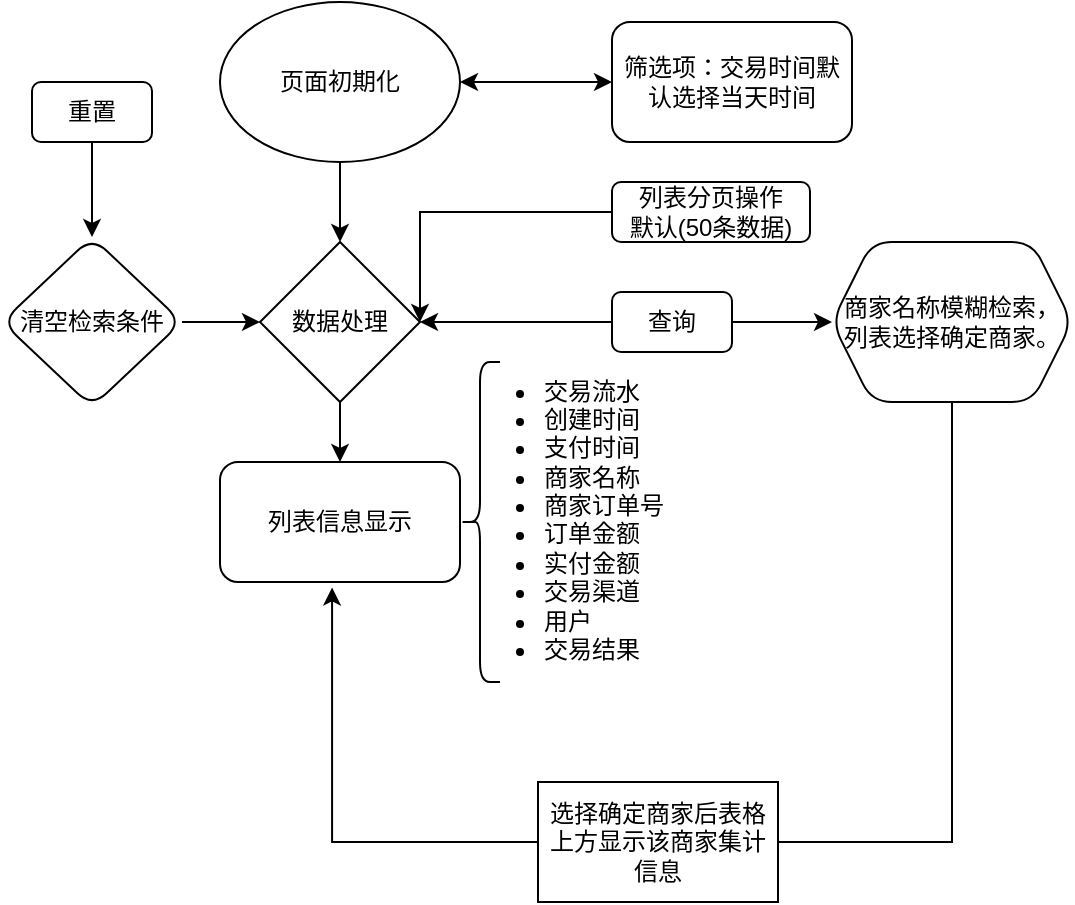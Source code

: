 <mxfile version="18.0.2" type="github" pages="2">
  <diagram id="tyHgqEIjU6o3Pv9ZOMte" name="财务管理-交易流水">
    <mxGraphModel dx="1271" dy="607" grid="1" gridSize="10" guides="1" tooltips="1" connect="1" arrows="1" fold="1" page="1" pageScale="1" pageWidth="827" pageHeight="1169" math="0" shadow="0">
      <root>
        <mxCell id="0" />
        <mxCell id="1" parent="0" />
        <mxCell id="6D0HrItTGt4XPZfBbay5-1" value="页面初期化" style="ellipse;whiteSpace=wrap;html=1;" parent="1" vertex="1">
          <mxGeometry x="255" y="50" width="120" height="80" as="geometry" />
        </mxCell>
        <mxCell id="6D0HrItTGt4XPZfBbay5-2" value="" style="endArrow=classic;startArrow=classic;html=1;rounded=0;exitX=1;exitY=0.5;exitDx=0;exitDy=0;" parent="1" source="6D0HrItTGt4XPZfBbay5-1" edge="1">
          <mxGeometry width="50" height="50" relative="1" as="geometry">
            <mxPoint x="391" y="110" as="sourcePoint" />
            <mxPoint x="451" y="90" as="targetPoint" />
          </mxGeometry>
        </mxCell>
        <mxCell id="6D0HrItTGt4XPZfBbay5-3" value="筛选项：交易时间默认选择当天时间" style="rounded=1;whiteSpace=wrap;html=1;" parent="1" vertex="1">
          <mxGeometry x="451" y="60" width="120" height="60" as="geometry" />
        </mxCell>
        <mxCell id="6D0HrItTGt4XPZfBbay5-4" value="" style="endArrow=classic;html=1;rounded=0;exitX=0.5;exitY=1;exitDx=0;exitDy=0;" parent="1" source="6D0HrItTGt4XPZfBbay5-1" edge="1">
          <mxGeometry width="50" height="50" relative="1" as="geometry">
            <mxPoint x="311" y="190" as="sourcePoint" />
            <mxPoint x="315" y="170" as="targetPoint" />
          </mxGeometry>
        </mxCell>
        <mxCell id="6D0HrItTGt4XPZfBbay5-5" value="列表信息显示" style="rounded=1;whiteSpace=wrap;html=1;" parent="1" vertex="1">
          <mxGeometry x="255" y="280" width="120" height="60" as="geometry" />
        </mxCell>
        <mxCell id="6D0HrItTGt4XPZfBbay5-8" value="" style="edgeStyle=orthogonalEdgeStyle;rounded=0;orthogonalLoop=1;jettySize=auto;html=1;" parent="1" source="6D0HrItTGt4XPZfBbay5-6" target="6D0HrItTGt4XPZfBbay5-5" edge="1">
          <mxGeometry relative="1" as="geometry" />
        </mxCell>
        <mxCell id="6D0HrItTGt4XPZfBbay5-6" value="数据处理" style="rhombus;whiteSpace=wrap;html=1;" parent="1" vertex="1">
          <mxGeometry x="275" y="170" width="80" height="80" as="geometry" />
        </mxCell>
        <mxCell id="6D0HrItTGt4XPZfBbay5-9" value="" style="shape=curlyBracket;whiteSpace=wrap;html=1;rounded=1;" parent="1" vertex="1">
          <mxGeometry x="375" y="230" width="20" height="160" as="geometry" />
        </mxCell>
        <mxCell id="6D0HrItTGt4XPZfBbay5-10" value="&lt;ul&gt;&lt;li&gt;交易流水&lt;/li&gt;&lt;li&gt;创建时间&lt;/li&gt;&lt;li&gt;支付时间&lt;/li&gt;&lt;li&gt;商家名称&lt;/li&gt;&lt;li&gt;商家订单号&lt;/li&gt;&lt;li&gt;订单金额&lt;/li&gt;&lt;li&gt;实付金额&lt;/li&gt;&lt;li&gt;交易渠道&lt;/li&gt;&lt;li&gt;用户&lt;/li&gt;&lt;li&gt;交易结果&lt;/li&gt;&lt;/ul&gt;" style="text;strokeColor=none;fillColor=none;html=1;whiteSpace=wrap;verticalAlign=middle;overflow=hidden;" parent="1" vertex="1">
          <mxGeometry x="375" y="223" width="126" height="160" as="geometry" />
        </mxCell>
        <mxCell id="6D0HrItTGt4XPZfBbay5-17" value="" style="edgeStyle=orthogonalEdgeStyle;rounded=0;orthogonalLoop=1;jettySize=auto;html=1;" parent="1" source="6D0HrItTGt4XPZfBbay5-11" target="6D0HrItTGt4XPZfBbay5-6" edge="1">
          <mxGeometry relative="1" as="geometry" />
        </mxCell>
        <mxCell id="6D0HrItTGt4XPZfBbay5-22" value="" style="edgeStyle=orthogonalEdgeStyle;rounded=0;orthogonalLoop=1;jettySize=auto;html=1;" parent="1" source="6D0HrItTGt4XPZfBbay5-11" target="6D0HrItTGt4XPZfBbay5-21" edge="1">
          <mxGeometry relative="1" as="geometry" />
        </mxCell>
        <mxCell id="6D0HrItTGt4XPZfBbay5-11" value="查询" style="rounded=1;whiteSpace=wrap;html=1;" parent="1" vertex="1">
          <mxGeometry x="451" y="195" width="60" height="30" as="geometry" />
        </mxCell>
        <mxCell id="6D0HrItTGt4XPZfBbay5-14" value="" style="edgeStyle=orthogonalEdgeStyle;rounded=0;orthogonalLoop=1;jettySize=auto;html=1;" parent="1" source="6D0HrItTGt4XPZfBbay5-12" target="6D0HrItTGt4XPZfBbay5-13" edge="1">
          <mxGeometry relative="1" as="geometry" />
        </mxCell>
        <mxCell id="6D0HrItTGt4XPZfBbay5-12" value="重置" style="rounded=1;whiteSpace=wrap;html=1;" parent="1" vertex="1">
          <mxGeometry x="161" y="90" width="60" height="30" as="geometry" />
        </mxCell>
        <mxCell id="6D0HrItTGt4XPZfBbay5-15" value="" style="edgeStyle=orthogonalEdgeStyle;rounded=0;orthogonalLoop=1;jettySize=auto;html=1;exitX=1;exitY=0.5;exitDx=0;exitDy=0;" parent="1" source="6D0HrItTGt4XPZfBbay5-13" target="6D0HrItTGt4XPZfBbay5-6" edge="1">
          <mxGeometry relative="1" as="geometry" />
        </mxCell>
        <mxCell id="6D0HrItTGt4XPZfBbay5-13" value="清空检索条件" style="rhombus;whiteSpace=wrap;html=1;rounded=1;" parent="1" vertex="1">
          <mxGeometry x="146" y="167.5" width="90" height="85" as="geometry" />
        </mxCell>
        <mxCell id="6D0HrItTGt4XPZfBbay5-18" value="&lt;font style=&quot;vertical-align: inherit;&quot;&gt;&lt;font style=&quot;vertical-align: inherit;&quot;&gt;&lt;font style=&quot;vertical-align: inherit;&quot;&gt;列表分页操作&lt;/font&gt;&lt;/font&gt;&lt;/font&gt;&lt;br&gt;&lt;font style=&quot;vertical-align: inherit;&quot;&gt;&lt;font style=&quot;vertical-align: inherit;&quot;&gt;&lt;font style=&quot;vertical-align: inherit;&quot;&gt;默认(50条数据)&lt;/font&gt;&lt;/font&gt;&lt;/font&gt;" style="rounded=1;whiteSpace=wrap;html=1;" parent="1" vertex="1">
          <mxGeometry x="451" y="140" width="99" height="30" as="geometry" />
        </mxCell>
        <mxCell id="6D0HrItTGt4XPZfBbay5-19" value="" style="edgeStyle=segmentEdgeStyle;endArrow=classic;html=1;rounded=0;exitX=0;exitY=0.5;exitDx=0;exitDy=0;entryX=1;entryY=0.5;entryDx=0;entryDy=0;" parent="1" source="6D0HrItTGt4XPZfBbay5-18" target="6D0HrItTGt4XPZfBbay5-6" edge="1">
          <mxGeometry width="50" height="50" relative="1" as="geometry">
            <mxPoint x="381" y="180" as="sourcePoint" />
            <mxPoint x="431" y="130" as="targetPoint" />
          </mxGeometry>
        </mxCell>
        <mxCell id="6D0HrItTGt4XPZfBbay5-21" value="商家名称模糊检索，列表选择确定商家。" style="shape=hexagon;perimeter=hexagonPerimeter2;whiteSpace=wrap;html=1;fixedSize=1;rounded=1;" parent="1" vertex="1">
          <mxGeometry x="561" y="170" width="120" height="80" as="geometry" />
        </mxCell>
        <mxCell id="xcyrNZXDI6niKpbOveP0-1" value="" style="edgeStyle=elbowEdgeStyle;elbow=vertical;endArrow=classic;html=1;rounded=0;exitX=0.5;exitY=1;exitDx=0;exitDy=0;entryX=0.467;entryY=1.045;entryDx=0;entryDy=0;entryPerimeter=0;" edge="1" parent="1" source="6D0HrItTGt4XPZfBbay5-21" target="6D0HrItTGt4XPZfBbay5-5">
          <mxGeometry width="50" height="50" relative="1" as="geometry">
            <mxPoint x="610" y="370" as="sourcePoint" />
            <mxPoint x="660" y="320" as="targetPoint" />
            <Array as="points">
              <mxPoint x="470" y="470" />
            </Array>
          </mxGeometry>
        </mxCell>
        <mxCell id="xcyrNZXDI6niKpbOveP0-2" value="选择确定商家后表格上方显示该商家集计信息" style="rounded=0;whiteSpace=wrap;html=1;" vertex="1" parent="1">
          <mxGeometry x="414" y="440" width="120" height="60" as="geometry" />
        </mxCell>
      </root>
    </mxGraphModel>
  </diagram>
  <diagram id="DX6DTeR3ARkuzkmcMfpS" name="公示公告">
    <mxGraphModel dx="1271" dy="607" grid="1" gridSize="10" guides="1" tooltips="1" connect="1" arrows="1" fold="1" page="1" pageScale="1" pageWidth="827" pageHeight="1169" math="0" shadow="0">
      <root>
        <mxCell id="0" />
        <mxCell id="1" parent="0" />
        <mxCell id="EQ6t61vOee4W-k2je0nG-1" value="页面初期化" style="ellipse;whiteSpace=wrap;html=1;" parent="1" vertex="1">
          <mxGeometry x="388" y="40" width="120" height="80" as="geometry" />
        </mxCell>
        <mxCell id="EQ6t61vOee4W-k2je0nG-4" value="" style="endArrow=classic;html=1;rounded=0;exitX=0.5;exitY=1;exitDx=0;exitDy=0;" parent="1" source="EQ6t61vOee4W-k2je0nG-1" edge="1">
          <mxGeometry width="50" height="50" relative="1" as="geometry">
            <mxPoint x="444" y="180" as="sourcePoint" />
            <mxPoint x="448" y="160" as="targetPoint" />
          </mxGeometry>
        </mxCell>
        <mxCell id="EQ6t61vOee4W-k2je0nG-21" value="" style="edgeStyle=orthogonalEdgeStyle;rounded=0;orthogonalLoop=1;jettySize=auto;html=1;entryX=1;entryY=0.5;entryDx=0;entryDy=0;" parent="1" source="EQ6t61vOee4W-k2je0nG-5" target="EQ6t61vOee4W-k2je0nG-20" edge="1">
          <mxGeometry relative="1" as="geometry" />
        </mxCell>
        <mxCell id="EQ6t61vOee4W-k2je0nG-23" value="" style="edgeStyle=orthogonalEdgeStyle;rounded=0;orthogonalLoop=1;jettySize=auto;html=1;" parent="1" source="EQ6t61vOee4W-k2je0nG-5" target="EQ6t61vOee4W-k2je0nG-22" edge="1">
          <mxGeometry relative="1" as="geometry" />
        </mxCell>
        <mxCell id="EQ6t61vOee4W-k2je0nG-25" value="" style="edgeStyle=orthogonalEdgeStyle;rounded=0;orthogonalLoop=1;jettySize=auto;html=1;" parent="1" source="EQ6t61vOee4W-k2je0nG-5" target="EQ6t61vOee4W-k2je0nG-24" edge="1">
          <mxGeometry relative="1" as="geometry" />
        </mxCell>
        <mxCell id="EQ6t61vOee4W-k2je0nG-27" value="" style="edgeStyle=orthogonalEdgeStyle;rounded=0;orthogonalLoop=1;jettySize=auto;html=1;entryX=1;entryY=0.5;entryDx=0;entryDy=0;" parent="1" source="EQ6t61vOee4W-k2je0nG-5" target="EQ6t61vOee4W-k2je0nG-26" edge="1">
          <mxGeometry relative="1" as="geometry" />
        </mxCell>
        <mxCell id="EQ6t61vOee4W-k2je0nG-5" value="列表信息显示" style="rounded=1;whiteSpace=wrap;html=1;" parent="1" vertex="1">
          <mxGeometry x="388" y="320" width="120" height="60" as="geometry" />
        </mxCell>
        <mxCell id="EQ6t61vOee4W-k2je0nG-6" value="" style="edgeStyle=orthogonalEdgeStyle;rounded=0;orthogonalLoop=1;jettySize=auto;html=1;" parent="1" source="EQ6t61vOee4W-k2je0nG-7" target="EQ6t61vOee4W-k2je0nG-5" edge="1">
          <mxGeometry relative="1" as="geometry" />
        </mxCell>
        <mxCell id="EQ6t61vOee4W-k2je0nG-7" value="数据处理" style="rhombus;whiteSpace=wrap;html=1;" parent="1" vertex="1">
          <mxGeometry x="408" y="160" width="80" height="80" as="geometry" />
        </mxCell>
        <mxCell id="EQ6t61vOee4W-k2je0nG-8" value="" style="shape=curlyBracket;whiteSpace=wrap;html=1;rounded=1;size=0.5;" parent="1" vertex="1">
          <mxGeometry x="508" y="295" width="20" height="110" as="geometry" />
        </mxCell>
        <mxCell id="EQ6t61vOee4W-k2je0nG-10" value="" style="edgeStyle=orthogonalEdgeStyle;rounded=0;orthogonalLoop=1;jettySize=auto;html=1;" parent="1" source="EQ6t61vOee4W-k2je0nG-12" target="EQ6t61vOee4W-k2je0nG-7" edge="1">
          <mxGeometry relative="1" as="geometry" />
        </mxCell>
        <mxCell id="EQ6t61vOee4W-k2je0nG-12" value="查询" style="rounded=1;whiteSpace=wrap;html=1;" parent="1" vertex="1">
          <mxGeometry x="584" y="185" width="60" height="30" as="geometry" />
        </mxCell>
        <mxCell id="EQ6t61vOee4W-k2je0nG-13" value="" style="edgeStyle=orthogonalEdgeStyle;rounded=0;orthogonalLoop=1;jettySize=auto;html=1;" parent="1" source="EQ6t61vOee4W-k2je0nG-14" target="EQ6t61vOee4W-k2je0nG-16" edge="1">
          <mxGeometry relative="1" as="geometry" />
        </mxCell>
        <mxCell id="EQ6t61vOee4W-k2je0nG-14" value="重置" style="rounded=1;whiteSpace=wrap;html=1;" parent="1" vertex="1">
          <mxGeometry x="294" y="40" width="60" height="30" as="geometry" />
        </mxCell>
        <mxCell id="EQ6t61vOee4W-k2je0nG-15" value="" style="edgeStyle=orthogonalEdgeStyle;rounded=0;orthogonalLoop=1;jettySize=auto;html=1;exitX=1;exitY=0.5;exitDx=0;exitDy=0;" parent="1" source="EQ6t61vOee4W-k2je0nG-16" target="EQ6t61vOee4W-k2je0nG-7" edge="1">
          <mxGeometry relative="1" as="geometry">
            <Array as="points">
              <mxPoint x="388" y="133" />
              <mxPoint x="388" y="200" />
            </Array>
          </mxGeometry>
        </mxCell>
        <mxCell id="EQ6t61vOee4W-k2je0nG-16" value="清空检索条件" style="rhombus;whiteSpace=wrap;html=1;rounded=1;" parent="1" vertex="1">
          <mxGeometry x="279" y="90" width="90" height="85" as="geometry" />
        </mxCell>
        <mxCell id="EQ6t61vOee4W-k2je0nG-17" value="&lt;font style=&quot;vertical-align: inherit;&quot;&gt;&lt;font style=&quot;vertical-align: inherit;&quot;&gt;&lt;font style=&quot;vertical-align: inherit;&quot;&gt;&lt;font style=&quot;vertical-align: inherit;&quot;&gt;&lt;font style=&quot;vertical-align: inherit;&quot;&gt;&lt;font style=&quot;vertical-align: inherit;&quot;&gt;列表分页操作&lt;/font&gt;&lt;/font&gt;&lt;/font&gt;&lt;/font&gt;&lt;/font&gt;&lt;/font&gt;&lt;br&gt;&lt;font style=&quot;vertical-align: inherit;&quot;&gt;&lt;font style=&quot;vertical-align: inherit;&quot;&gt;&lt;font style=&quot;vertical-align: inherit;&quot;&gt;&lt;font style=&quot;vertical-align: inherit;&quot;&gt;&lt;font style=&quot;vertical-align: inherit;&quot;&gt;&lt;font style=&quot;vertical-align: inherit;&quot;&gt;&lt;font style=&quot;vertical-align: inherit;&quot;&gt;&lt;font style=&quot;vertical-align: inherit;&quot;&gt;默认(50条数据)&lt;/font&gt;&lt;/font&gt;&lt;/font&gt;&lt;/font&gt;&lt;/font&gt;&lt;/font&gt;&lt;/font&gt;&lt;/font&gt;" style="rounded=1;whiteSpace=wrap;html=1;" parent="1" vertex="1">
          <mxGeometry x="555" y="180" width="119" height="30" as="geometry" />
        </mxCell>
        <mxCell id="EQ6t61vOee4W-k2je0nG-18" value="" style="edgeStyle=segmentEdgeStyle;endArrow=classic;html=1;rounded=0;exitX=0;exitY=0.5;exitDx=0;exitDy=0;entryX=1;entryY=0.5;entryDx=0;entryDy=0;" parent="1" target="EQ6t61vOee4W-k2je0nG-7" edge="1">
          <mxGeometry width="50" height="50" relative="1" as="geometry">
            <mxPoint x="584" y="145" as="sourcePoint" />
            <mxPoint x="564" y="120" as="targetPoint" />
          </mxGeometry>
        </mxCell>
        <mxCell id="EQ6t61vOee4W-k2je0nG-20" value="&lt;font style=&quot;vertical-align: inherit;&quot;&gt;&lt;font style=&quot;vertical-align: inherit;&quot;&gt;上线&lt;/font&gt;&lt;/font&gt;" style="whiteSpace=wrap;html=1;rounded=1;" parent="1" vertex="1">
          <mxGeometry x="264.25" y="250" width="60" height="27.5" as="geometry" />
        </mxCell>
        <mxCell id="EQ6t61vOee4W-k2je0nG-22" value="&lt;font style=&quot;vertical-align: inherit;&quot;&gt;&lt;font style=&quot;vertical-align: inherit;&quot;&gt;下线&lt;/font&gt;&lt;/font&gt;" style="whiteSpace=wrap;html=1;rounded=1;" parent="1" vertex="1">
          <mxGeometry x="263" y="300" width="60.75" height="27.5" as="geometry" />
        </mxCell>
        <mxCell id="TC5bc9XZ8POLPbs3T7Kw-2" value="" style="edgeStyle=orthogonalEdgeStyle;rounded=0;orthogonalLoop=1;jettySize=auto;html=1;" edge="1" parent="1" source="EQ6t61vOee4W-k2je0nG-24" target="TC5bc9XZ8POLPbs3T7Kw-1">
          <mxGeometry relative="1" as="geometry" />
        </mxCell>
        <mxCell id="EQ6t61vOee4W-k2je0nG-24" value="&lt;font style=&quot;vertical-align: inherit;&quot;&gt;&lt;font style=&quot;vertical-align: inherit;&quot;&gt;查看&lt;/font&gt;&lt;/font&gt;" style="whiteSpace=wrap;html=1;rounded=1;" parent="1" vertex="1">
          <mxGeometry x="264" y="352.5" width="60" height="27.5" as="geometry" />
        </mxCell>
        <mxCell id="EQ6t61vOee4W-k2je0nG-9" value="&lt;ul&gt;&lt;li&gt;id&lt;/li&gt;&lt;li&gt;公告标题&lt;/li&gt;&lt;li&gt;公告内容&lt;/li&gt;&lt;li&gt;生效时间&lt;/li&gt;&lt;li&gt;区划&lt;/li&gt;&lt;li&gt;状态&lt;/li&gt;&lt;li&gt;操作&lt;/li&gt;&lt;/ul&gt;" style="text;strokeColor=none;fillColor=none;html=1;whiteSpace=wrap;verticalAlign=middle;overflow=hidden;" parent="1" vertex="1">
          <mxGeometry x="508" y="287.5" width="110" height="125" as="geometry" />
        </mxCell>
        <mxCell id="EQ6t61vOee4W-k2je0nG-26" value="&lt;font style=&quot;vertical-align: inherit;&quot;&gt;&lt;font style=&quot;vertical-align: inherit;&quot;&gt;删除&lt;/font&gt;&lt;/font&gt;" style="whiteSpace=wrap;html=1;rounded=1;" parent="1" vertex="1">
          <mxGeometry x="264.25" y="400" width="60" height="28.75" as="geometry" />
        </mxCell>
        <mxCell id="EQ6t61vOee4W-k2je0nG-29" value="" style="edgeStyle=elbowEdgeStyle;elbow=horizontal;endArrow=classic;html=1;rounded=0;exitX=0;exitY=0.5;exitDx=0;exitDy=0;entryX=0;entryY=0.5;entryDx=0;entryDy=0;" parent="1" source="EQ6t61vOee4W-k2je0nG-20" target="EQ6t61vOee4W-k2je0nG-7" edge="1">
          <mxGeometry width="50" height="50" relative="1" as="geometry">
            <mxPoint x="203" y="270" as="sourcePoint" />
            <mxPoint x="253" y="220" as="targetPoint" />
            <Array as="points">
              <mxPoint x="213" y="200" />
            </Array>
          </mxGeometry>
        </mxCell>
        <mxCell id="EQ6t61vOee4W-k2je0nG-30" value="" style="edgeStyle=elbowEdgeStyle;elbow=horizontal;endArrow=classic;html=1;rounded=0;exitX=0;exitY=0.5;exitDx=0;exitDy=0;entryX=0;entryY=0.5;entryDx=0;entryDy=0;" parent="1" source="EQ6t61vOee4W-k2je0nG-22" target="EQ6t61vOee4W-k2je0nG-7" edge="1">
          <mxGeometry width="50" height="50" relative="1" as="geometry">
            <mxPoint x="274.25" y="273.75" as="sourcePoint" />
            <mxPoint x="418" y="210" as="targetPoint" />
            <Array as="points">
              <mxPoint x="213" y="260" />
            </Array>
          </mxGeometry>
        </mxCell>
        <mxCell id="EQ6t61vOee4W-k2je0nG-32" value="" style="edgeStyle=elbowEdgeStyle;elbow=horizontal;endArrow=classic;html=1;rounded=0;exitX=0;exitY=0.5;exitDx=0;exitDy=0;entryX=0;entryY=0.5;entryDx=0;entryDy=0;startArrow=none;" parent="1" source="EQ6t61vOee4W-k2je0nG-33" target="EQ6t61vOee4W-k2je0nG-7" edge="1">
          <mxGeometry width="50" height="50" relative="1" as="geometry">
            <mxPoint x="294.25" y="293.75" as="sourcePoint" />
            <mxPoint x="438" y="230" as="targetPoint" />
            <Array as="points" />
          </mxGeometry>
        </mxCell>
        <mxCell id="EQ6t61vOee4W-k2je0nG-34" value="" style="edgeStyle=elbowEdgeStyle;elbow=horizontal;endArrow=none;html=1;rounded=0;exitX=0;exitY=0.5;exitDx=0;exitDy=0;entryX=0;entryY=0.5;entryDx=0;entryDy=0;" parent="1" source="EQ6t61vOee4W-k2je0nG-26" target="EQ6t61vOee4W-k2je0nG-33" edge="1">
          <mxGeometry width="50" height="50" relative="1" as="geometry">
            <mxPoint x="264.25" y="414.375" as="sourcePoint" />
            <mxPoint x="408" y="200" as="targetPoint" />
            <Array as="points">
              <mxPoint x="213" y="310" />
            </Array>
          </mxGeometry>
        </mxCell>
        <mxCell id="EQ6t61vOee4W-k2je0nG-33" value="&lt;font style=&quot;vertical-align: inherit;&quot;&gt;&lt;font style=&quot;vertical-align: inherit;&quot;&gt;后端交互处理数据&lt;/font&gt;&lt;/font&gt;" style="ellipse;whiteSpace=wrap;html=1;aspect=fixed;" parent="1" vertex="1">
          <mxGeometry x="183" y="172.5" width="55" height="55" as="geometry" />
        </mxCell>
        <mxCell id="TC5bc9XZ8POLPbs3T7Kw-1" value="公告详细信息" style="rhombus;whiteSpace=wrap;html=1;rounded=1;" vertex="1" parent="1">
          <mxGeometry x="100" y="318.13" width="94" height="96.25" as="geometry" />
        </mxCell>
      </root>
    </mxGraphModel>
  </diagram>
</mxfile>
